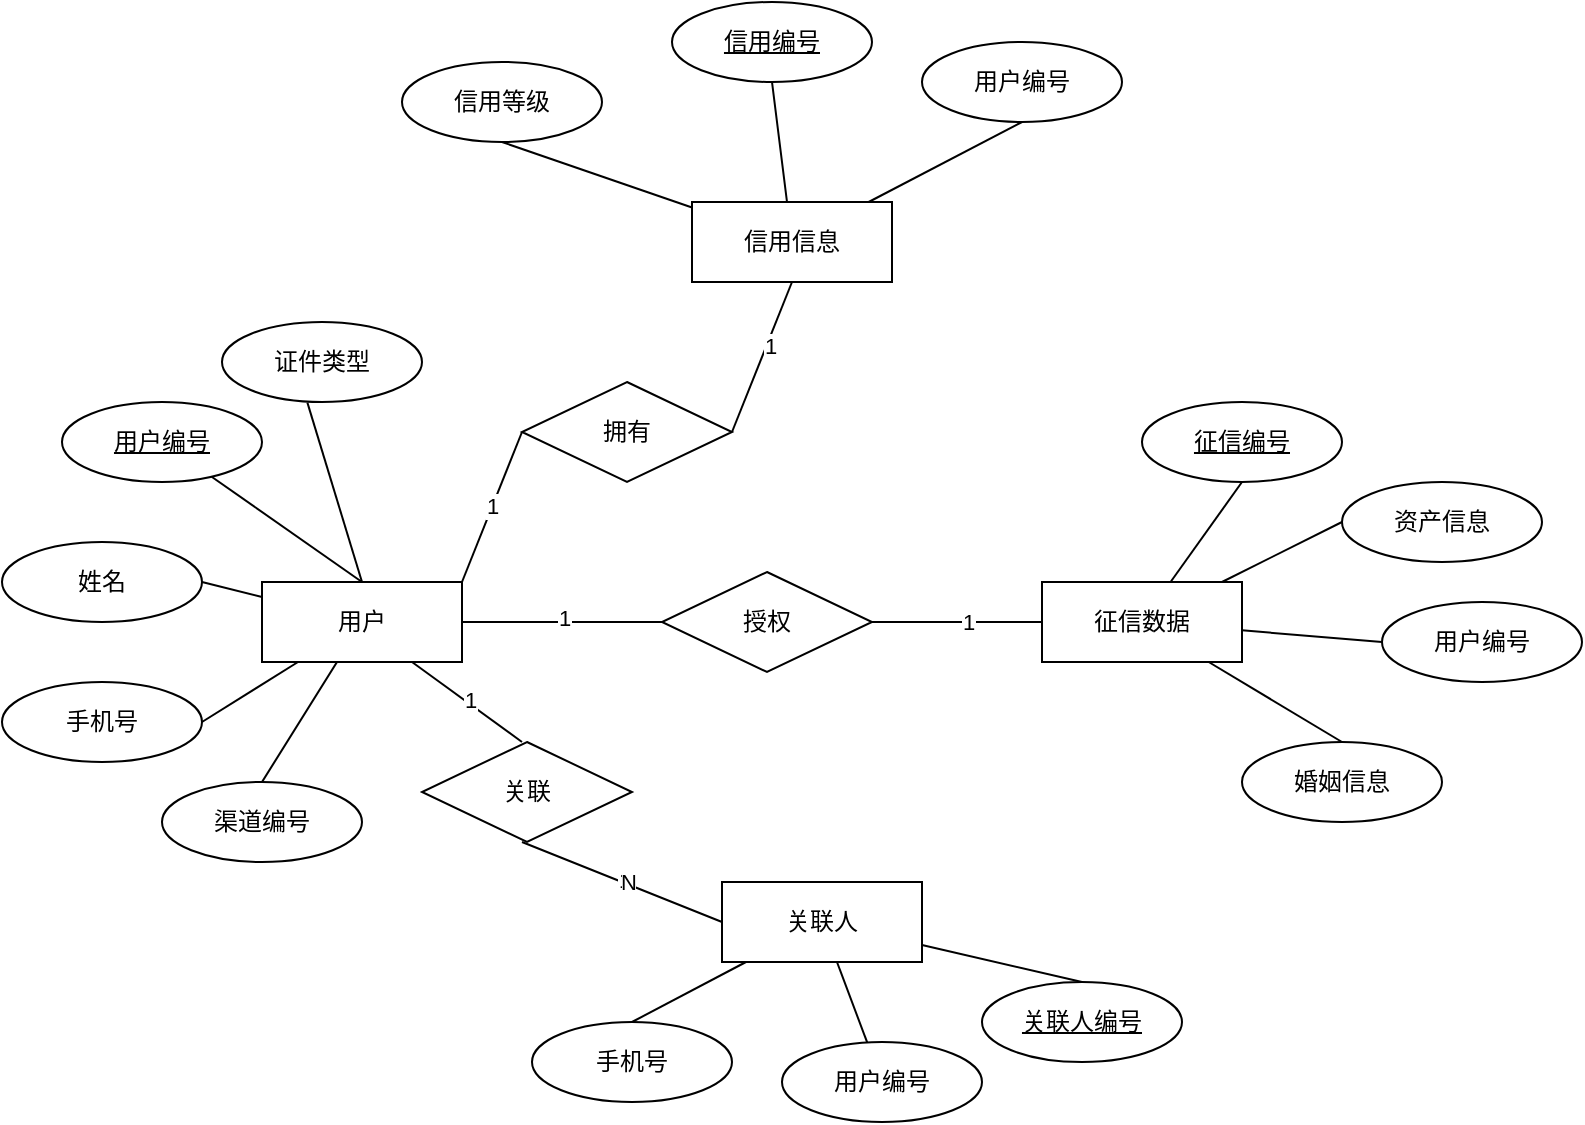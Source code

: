 <mxfile version="21.6.5" type="github">
  <diagram id="R2lEEEUBdFMjLlhIrx00" name="Page-1">
    <mxGraphModel dx="1166" dy="775" grid="1" gridSize="10" guides="1" tooltips="1" connect="1" arrows="1" fold="1" page="1" pageScale="1" pageWidth="850" pageHeight="1100" math="0" shadow="0" extFonts="Permanent Marker^https://fonts.googleapis.com/css?family=Permanent+Marker">
      <root>
        <mxCell id="0" />
        <mxCell id="1" parent="0" />
        <mxCell id="DWZbygn4Xu01JXj2WEaq-7" style="rounded=0;orthogonalLoop=1;jettySize=auto;html=1;entryX=1;entryY=0.5;entryDx=0;entryDy=0;endArrow=none;endFill=0;" edge="1" parent="1" source="DWZbygn4Xu01JXj2WEaq-1" target="DWZbygn4Xu01JXj2WEaq-6">
          <mxGeometry relative="1" as="geometry" />
        </mxCell>
        <mxCell id="DWZbygn4Xu01JXj2WEaq-9" style="rounded=0;orthogonalLoop=1;jettySize=auto;html=1;entryX=1;entryY=0.5;entryDx=0;entryDy=0;endArrow=none;endFill=0;" edge="1" parent="1" source="DWZbygn4Xu01JXj2WEaq-1" target="DWZbygn4Xu01JXj2WEaq-8">
          <mxGeometry relative="1" as="geometry" />
        </mxCell>
        <mxCell id="DWZbygn4Xu01JXj2WEaq-11" style="rounded=0;orthogonalLoop=1;jettySize=auto;html=1;entryX=0.5;entryY=0;entryDx=0;entryDy=0;endArrow=none;endFill=0;" edge="1" parent="1" source="DWZbygn4Xu01JXj2WEaq-1" target="DWZbygn4Xu01JXj2WEaq-10">
          <mxGeometry relative="1" as="geometry" />
        </mxCell>
        <mxCell id="DWZbygn4Xu01JXj2WEaq-28" style="rounded=0;orthogonalLoop=1;jettySize=auto;html=1;entryX=0.427;entryY=1.008;entryDx=0;entryDy=0;entryPerimeter=0;endArrow=none;endFill=0;" edge="1" parent="1" target="DWZbygn4Xu01JXj2WEaq-27">
          <mxGeometry relative="1" as="geometry">
            <mxPoint x="210" y="400" as="sourcePoint" />
          </mxGeometry>
        </mxCell>
        <mxCell id="DWZbygn4Xu01JXj2WEaq-1" value="用户" style="whiteSpace=wrap;html=1;align=center;" vertex="1" parent="1">
          <mxGeometry x="160" y="400" width="100" height="40" as="geometry" />
        </mxCell>
        <mxCell id="DWZbygn4Xu01JXj2WEaq-4" style="rounded=0;orthogonalLoop=1;jettySize=auto;html=1;entryX=0.5;entryY=0;entryDx=0;entryDy=0;endArrow=none;endFill=0;" edge="1" parent="1" source="DWZbygn4Xu01JXj2WEaq-2" target="DWZbygn4Xu01JXj2WEaq-1">
          <mxGeometry relative="1" as="geometry" />
        </mxCell>
        <mxCell id="DWZbygn4Xu01JXj2WEaq-2" value="用户编号" style="ellipse;whiteSpace=wrap;html=1;align=center;fontStyle=4;" vertex="1" parent="1">
          <mxGeometry x="60" y="310" width="100" height="40" as="geometry" />
        </mxCell>
        <mxCell id="DWZbygn4Xu01JXj2WEaq-6" value="姓名" style="ellipse;whiteSpace=wrap;html=1;align=center;" vertex="1" parent="1">
          <mxGeometry x="30" y="380" width="100" height="40" as="geometry" />
        </mxCell>
        <mxCell id="DWZbygn4Xu01JXj2WEaq-8" value="手机号" style="ellipse;whiteSpace=wrap;html=1;align=center;" vertex="1" parent="1">
          <mxGeometry x="30" y="450" width="100" height="40" as="geometry" />
        </mxCell>
        <mxCell id="DWZbygn4Xu01JXj2WEaq-10" value="渠道编号" style="ellipse;whiteSpace=wrap;html=1;align=center;" vertex="1" parent="1">
          <mxGeometry x="110" y="500" width="100" height="40" as="geometry" />
        </mxCell>
        <mxCell id="DWZbygn4Xu01JXj2WEaq-12" value="授权" style="shape=rhombus;perimeter=rhombusPerimeter;whiteSpace=wrap;html=1;align=center;" vertex="1" parent="1">
          <mxGeometry x="360" y="395" width="105" height="50" as="geometry" />
        </mxCell>
        <mxCell id="DWZbygn4Xu01JXj2WEaq-16" value="" style="endArrow=none;html=1;rounded=0;entryX=1;entryY=0.5;entryDx=0;entryDy=0;" edge="1" parent="1" target="DWZbygn4Xu01JXj2WEaq-1">
          <mxGeometry relative="1" as="geometry">
            <mxPoint x="360" y="420" as="sourcePoint" />
            <mxPoint x="420" y="560" as="targetPoint" />
          </mxGeometry>
        </mxCell>
        <mxCell id="DWZbygn4Xu01JXj2WEaq-44" value="1" style="edgeLabel;html=1;align=center;verticalAlign=middle;resizable=0;points=[];" vertex="1" connectable="0" parent="DWZbygn4Xu01JXj2WEaq-16">
          <mxGeometry x="-0.007" y="-2" relative="1" as="geometry">
            <mxPoint as="offset" />
          </mxGeometry>
        </mxCell>
        <mxCell id="DWZbygn4Xu01JXj2WEaq-31" style="rounded=0;orthogonalLoop=1;jettySize=auto;html=1;entryX=0.5;entryY=1;entryDx=0;entryDy=0;endArrow=none;endFill=0;" edge="1" parent="1" source="DWZbygn4Xu01JXj2WEaq-19" target="DWZbygn4Xu01JXj2WEaq-22">
          <mxGeometry relative="1" as="geometry" />
        </mxCell>
        <mxCell id="DWZbygn4Xu01JXj2WEaq-32" style="rounded=0;orthogonalLoop=1;jettySize=auto;html=1;entryX=0;entryY=0.5;entryDx=0;entryDy=0;endArrow=none;endFill=0;" edge="1" parent="1" source="DWZbygn4Xu01JXj2WEaq-19" target="DWZbygn4Xu01JXj2WEaq-24">
          <mxGeometry relative="1" as="geometry" />
        </mxCell>
        <mxCell id="DWZbygn4Xu01JXj2WEaq-33" style="rounded=0;orthogonalLoop=1;jettySize=auto;html=1;entryX=0;entryY=0.5;entryDx=0;entryDy=0;endArrow=none;endFill=0;" edge="1" parent="1" source="DWZbygn4Xu01JXj2WEaq-19" target="DWZbygn4Xu01JXj2WEaq-25">
          <mxGeometry relative="1" as="geometry" />
        </mxCell>
        <mxCell id="DWZbygn4Xu01JXj2WEaq-34" style="rounded=0;orthogonalLoop=1;jettySize=auto;html=1;entryX=0.5;entryY=0;entryDx=0;entryDy=0;endArrow=none;endFill=0;" edge="1" parent="1" source="DWZbygn4Xu01JXj2WEaq-19" target="DWZbygn4Xu01JXj2WEaq-26">
          <mxGeometry relative="1" as="geometry" />
        </mxCell>
        <mxCell id="DWZbygn4Xu01JXj2WEaq-19" value="征信数据" style="whiteSpace=wrap;html=1;align=center;" vertex="1" parent="1">
          <mxGeometry x="550" y="400" width="100" height="40" as="geometry" />
        </mxCell>
        <mxCell id="DWZbygn4Xu01JXj2WEaq-20" value="" style="endArrow=none;html=1;rounded=0;exitX=1;exitY=0.5;exitDx=0;exitDy=0;" edge="1" parent="1" source="DWZbygn4Xu01JXj2WEaq-12" target="DWZbygn4Xu01JXj2WEaq-19">
          <mxGeometry relative="1" as="geometry">
            <mxPoint x="470" y="480" as="sourcePoint" />
            <mxPoint x="630" y="480" as="targetPoint" />
          </mxGeometry>
        </mxCell>
        <mxCell id="DWZbygn4Xu01JXj2WEaq-45" value="1" style="edgeLabel;html=1;align=center;verticalAlign=middle;resizable=0;points=[];" vertex="1" connectable="0" parent="DWZbygn4Xu01JXj2WEaq-20">
          <mxGeometry x="0.114" relative="1" as="geometry">
            <mxPoint as="offset" />
          </mxGeometry>
        </mxCell>
        <mxCell id="DWZbygn4Xu01JXj2WEaq-22" value="征信编号" style="ellipse;whiteSpace=wrap;html=1;align=center;fontStyle=4;" vertex="1" parent="1">
          <mxGeometry x="600" y="310" width="100" height="40" as="geometry" />
        </mxCell>
        <mxCell id="DWZbygn4Xu01JXj2WEaq-24" value="资产信息" style="ellipse;whiteSpace=wrap;html=1;align=center;" vertex="1" parent="1">
          <mxGeometry x="700" y="350" width="100" height="40" as="geometry" />
        </mxCell>
        <mxCell id="DWZbygn4Xu01JXj2WEaq-25" value="用户编号" style="ellipse;whiteSpace=wrap;html=1;align=center;" vertex="1" parent="1">
          <mxGeometry x="720" y="410" width="100" height="40" as="geometry" />
        </mxCell>
        <mxCell id="DWZbygn4Xu01JXj2WEaq-26" value="婚姻信息" style="ellipse;whiteSpace=wrap;html=1;align=center;" vertex="1" parent="1">
          <mxGeometry x="650" y="480" width="100" height="40" as="geometry" />
        </mxCell>
        <mxCell id="DWZbygn4Xu01JXj2WEaq-27" value="证件类型" style="ellipse;whiteSpace=wrap;html=1;align=center;" vertex="1" parent="1">
          <mxGeometry x="140" y="270" width="100" height="40" as="geometry" />
        </mxCell>
        <mxCell id="DWZbygn4Xu01JXj2WEaq-49" style="rounded=0;orthogonalLoop=1;jettySize=auto;html=1;entryX=0.5;entryY=1;entryDx=0;entryDy=0;endArrow=none;endFill=0;" edge="1" parent="1" source="DWZbygn4Xu01JXj2WEaq-35" target="DWZbygn4Xu01JXj2WEaq-46">
          <mxGeometry relative="1" as="geometry" />
        </mxCell>
        <mxCell id="DWZbygn4Xu01JXj2WEaq-50" style="rounded=0;orthogonalLoop=1;jettySize=auto;html=1;entryX=0.5;entryY=1;entryDx=0;entryDy=0;endArrow=none;endFill=0;" edge="1" parent="1" source="DWZbygn4Xu01JXj2WEaq-35" target="DWZbygn4Xu01JXj2WEaq-41">
          <mxGeometry relative="1" as="geometry" />
        </mxCell>
        <mxCell id="DWZbygn4Xu01JXj2WEaq-51" style="rounded=0;orthogonalLoop=1;jettySize=auto;html=1;entryX=0.5;entryY=1;entryDx=0;entryDy=0;endArrow=none;endFill=0;" edge="1" parent="1" source="DWZbygn4Xu01JXj2WEaq-35" target="DWZbygn4Xu01JXj2WEaq-48">
          <mxGeometry relative="1" as="geometry" />
        </mxCell>
        <mxCell id="DWZbygn4Xu01JXj2WEaq-35" value="信用信息" style="whiteSpace=wrap;html=1;align=center;" vertex="1" parent="1">
          <mxGeometry x="375" y="210" width="100" height="40" as="geometry" />
        </mxCell>
        <mxCell id="DWZbygn4Xu01JXj2WEaq-36" value="拥有" style="shape=rhombus;perimeter=rhombusPerimeter;whiteSpace=wrap;html=1;align=center;" vertex="1" parent="1">
          <mxGeometry x="290" y="300" width="105" height="50" as="geometry" />
        </mxCell>
        <mxCell id="DWZbygn4Xu01JXj2WEaq-37" value="" style="endArrow=none;html=1;rounded=0;exitX=1;exitY=0.5;exitDx=0;exitDy=0;entryX=0.5;entryY=1;entryDx=0;entryDy=0;" edge="1" parent="1" source="DWZbygn4Xu01JXj2WEaq-36" target="DWZbygn4Xu01JXj2WEaq-35">
          <mxGeometry relative="1" as="geometry">
            <mxPoint x="380" y="290" as="sourcePoint" />
            <mxPoint x="540" y="290" as="targetPoint" />
          </mxGeometry>
        </mxCell>
        <mxCell id="DWZbygn4Xu01JXj2WEaq-43" value="1" style="edgeLabel;html=1;align=center;verticalAlign=middle;resizable=0;points=[];" vertex="1" connectable="0" parent="DWZbygn4Xu01JXj2WEaq-37">
          <mxGeometry x="0.18" y="-1" relative="1" as="geometry">
            <mxPoint as="offset" />
          </mxGeometry>
        </mxCell>
        <mxCell id="DWZbygn4Xu01JXj2WEaq-39" value="" style="endArrow=none;html=1;rounded=0;entryX=1;entryY=0;entryDx=0;entryDy=0;exitX=0;exitY=0.5;exitDx=0;exitDy=0;" edge="1" parent="1" source="DWZbygn4Xu01JXj2WEaq-36" target="DWZbygn4Xu01JXj2WEaq-1">
          <mxGeometry relative="1" as="geometry">
            <mxPoint x="300" y="370" as="sourcePoint" />
            <mxPoint x="460" y="370" as="targetPoint" />
          </mxGeometry>
        </mxCell>
        <mxCell id="DWZbygn4Xu01JXj2WEaq-42" value="1" style="edgeLabel;html=1;align=center;verticalAlign=middle;resizable=0;points=[];" vertex="1" connectable="0" parent="DWZbygn4Xu01JXj2WEaq-39">
          <mxGeometry x="-0.01" relative="1" as="geometry">
            <mxPoint as="offset" />
          </mxGeometry>
        </mxCell>
        <mxCell id="DWZbygn4Xu01JXj2WEaq-41" value="用户编号" style="ellipse;whiteSpace=wrap;html=1;align=center;" vertex="1" parent="1">
          <mxGeometry x="490" y="130" width="100" height="40" as="geometry" />
        </mxCell>
        <mxCell id="DWZbygn4Xu01JXj2WEaq-46" value="信用编号" style="ellipse;whiteSpace=wrap;html=1;align=center;fontStyle=4;" vertex="1" parent="1">
          <mxGeometry x="365" y="110" width="100" height="40" as="geometry" />
        </mxCell>
        <mxCell id="DWZbygn4Xu01JXj2WEaq-48" value="信用等级" style="ellipse;whiteSpace=wrap;html=1;align=center;" vertex="1" parent="1">
          <mxGeometry x="230" y="140" width="100" height="40" as="geometry" />
        </mxCell>
        <mxCell id="DWZbygn4Xu01JXj2WEaq-63" style="rounded=0;orthogonalLoop=1;jettySize=auto;html=1;entryX=0.5;entryY=0;entryDx=0;entryDy=0;endArrow=none;endFill=0;" edge="1" parent="1" source="DWZbygn4Xu01JXj2WEaq-52" target="DWZbygn4Xu01JXj2WEaq-60">
          <mxGeometry relative="1" as="geometry" />
        </mxCell>
        <mxCell id="DWZbygn4Xu01JXj2WEaq-64" value="" style="rounded=0;orthogonalLoop=1;jettySize=auto;html=1;endArrow=none;endFill=0;" edge="1" parent="1" source="DWZbygn4Xu01JXj2WEaq-52" target="DWZbygn4Xu01JXj2WEaq-62">
          <mxGeometry relative="1" as="geometry" />
        </mxCell>
        <mxCell id="DWZbygn4Xu01JXj2WEaq-66" style="rounded=0;orthogonalLoop=1;jettySize=auto;html=1;entryX=0.5;entryY=0;entryDx=0;entryDy=0;endArrow=none;endFill=0;" edge="1" parent="1" source="DWZbygn4Xu01JXj2WEaq-52" target="DWZbygn4Xu01JXj2WEaq-65">
          <mxGeometry relative="1" as="geometry" />
        </mxCell>
        <mxCell id="DWZbygn4Xu01JXj2WEaq-52" value="关联人" style="whiteSpace=wrap;html=1;align=center;" vertex="1" parent="1">
          <mxGeometry x="390" y="550" width="100" height="40" as="geometry" />
        </mxCell>
        <mxCell id="DWZbygn4Xu01JXj2WEaq-54" value="" style="endArrow=none;html=1;rounded=0;entryX=0.75;entryY=1;entryDx=0;entryDy=0;" edge="1" parent="1" target="DWZbygn4Xu01JXj2WEaq-1">
          <mxGeometry relative="1" as="geometry">
            <mxPoint x="290" y="480" as="sourcePoint" />
            <mxPoint x="265" y="480" as="targetPoint" />
          </mxGeometry>
        </mxCell>
        <mxCell id="DWZbygn4Xu01JXj2WEaq-55" value="1" style="edgeLabel;html=1;align=center;verticalAlign=middle;resizable=0;points=[];" vertex="1" connectable="0" parent="DWZbygn4Xu01JXj2WEaq-54">
          <mxGeometry x="-0.007" y="-2" relative="1" as="geometry">
            <mxPoint as="offset" />
          </mxGeometry>
        </mxCell>
        <mxCell id="DWZbygn4Xu01JXj2WEaq-56" value="关联" style="shape=rhombus;perimeter=rhombusPerimeter;whiteSpace=wrap;html=1;align=center;" vertex="1" parent="1">
          <mxGeometry x="240" y="480" width="105" height="50" as="geometry" />
        </mxCell>
        <mxCell id="DWZbygn4Xu01JXj2WEaq-57" value="" style="endArrow=none;html=1;rounded=0;entryX=0.75;entryY=1;entryDx=0;entryDy=0;exitX=0;exitY=0.5;exitDx=0;exitDy=0;" edge="1" parent="1" source="DWZbygn4Xu01JXj2WEaq-52">
          <mxGeometry relative="1" as="geometry">
            <mxPoint x="345" y="570" as="sourcePoint" />
            <mxPoint x="290" y="530" as="targetPoint" />
          </mxGeometry>
        </mxCell>
        <mxCell id="DWZbygn4Xu01JXj2WEaq-58" value="1" style="edgeLabel;html=1;align=center;verticalAlign=middle;resizable=0;points=[];" vertex="1" connectable="0" parent="DWZbygn4Xu01JXj2WEaq-57">
          <mxGeometry x="-0.007" y="-2" relative="1" as="geometry">
            <mxPoint as="offset" />
          </mxGeometry>
        </mxCell>
        <mxCell id="DWZbygn4Xu01JXj2WEaq-59" value="N" style="edgeLabel;html=1;align=center;verticalAlign=middle;resizable=0;points=[];" vertex="1" connectable="0" parent="DWZbygn4Xu01JXj2WEaq-57">
          <mxGeometry x="-0.037" y="-4" relative="1" as="geometry">
            <mxPoint y="3" as="offset" />
          </mxGeometry>
        </mxCell>
        <mxCell id="DWZbygn4Xu01JXj2WEaq-60" value="关联人编号" style="ellipse;whiteSpace=wrap;html=1;align=center;fontStyle=4;" vertex="1" parent="1">
          <mxGeometry x="520" y="600" width="100" height="40" as="geometry" />
        </mxCell>
        <mxCell id="DWZbygn4Xu01JXj2WEaq-62" value="用户编号" style="ellipse;whiteSpace=wrap;html=1;align=center;" vertex="1" parent="1">
          <mxGeometry x="420" y="630" width="100" height="40" as="geometry" />
        </mxCell>
        <mxCell id="DWZbygn4Xu01JXj2WEaq-65" value="手机号" style="ellipse;whiteSpace=wrap;html=1;align=center;" vertex="1" parent="1">
          <mxGeometry x="295" y="620" width="100" height="40" as="geometry" />
        </mxCell>
      </root>
    </mxGraphModel>
  </diagram>
</mxfile>
